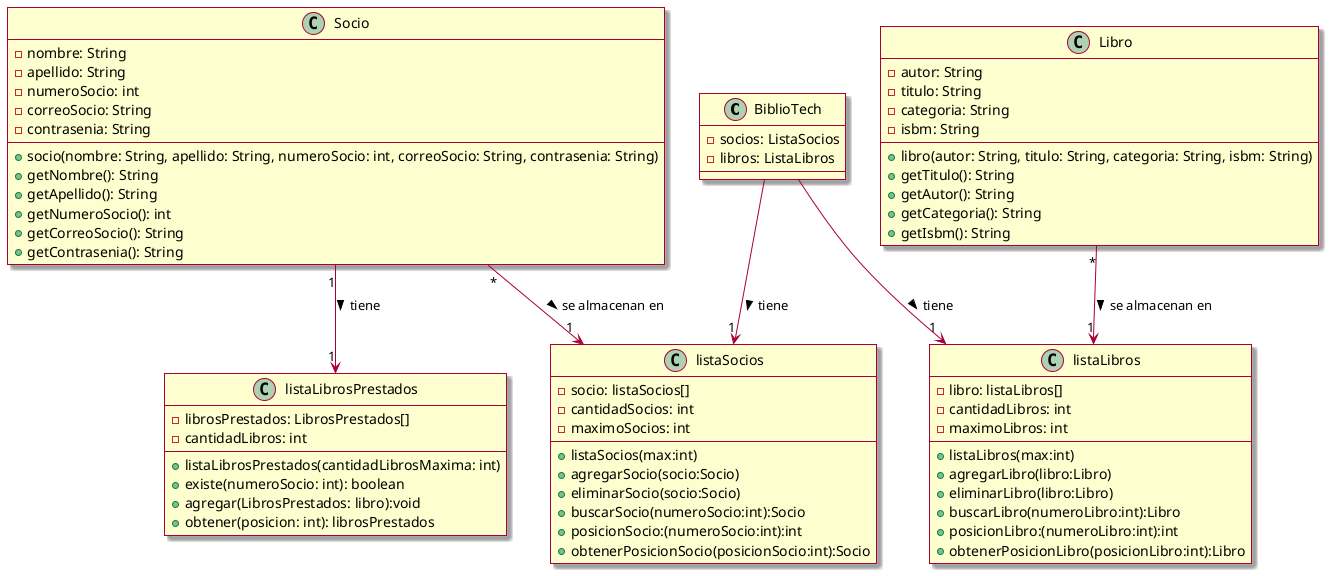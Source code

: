 @startuml
top to bottom direction
skin rose

class BiblioTech {
-socios: ListaSocios
-libros: ListaLibros
}

class Socio {
-nombre: String
-apellido: String
-numeroSocio: int
-correoSocio: String
-contrasenia: String

+socio(nombre: String, apellido: String, numeroSocio: int, correoSocio: String, contrasenia: String)
+getNombre(): String
+getApellido(): String
+getNumeroSocio(): int
+getCorreoSocio(): String
+getContrasenia(): String
}

class Libro {
-autor: String
-titulo: String
-categoria: String
-isbm: String

+libro(autor: String, titulo: String, categoria: String, isbm: String)
+getTitulo(): String
+getAutor(): String
+getCategoria(): String
+getIsbm(): String
}

class listaLibrosPrestados {
-librosPrestados: LibrosPrestados[]
-cantidadLibros: int

+listaLibrosPrestados(cantidadLibrosMaxima: int)
+existe(numeroSocio: int): boolean
+agregar(LibrosPrestados: libro):void
+obtener(posicion: int): librosPrestados
}

class listaSocios {
-socio: listaSocios[]
-cantidadSocios: int
-maximoSocios: int

+listaSocios(max:int)
+agregarSocio(socio:Socio)
+eliminarSocio(socio:Socio)
+buscarSocio(numeroSocio:int):Socio
+posicionSocio:(numeroSocio:int):int
+obtenerPosicionSocio(posicionSocio:int):Socio
}
class listaLibros {
-libro: listaLibros[]
-cantidadLibros: int
-maximoLibros: int

+listaLibros(max:int)
+agregarLibro(libro:Libro)
+eliminarLibro(libro:Libro)
+buscarLibro(numeroLibro:int):Libro
+posicionLibro:(numeroLibro:int):int
+obtenerPosicionLibro(posicionLibro:int):Libro
}

BiblioTech  --> "1" listaLibros: tiene >
BiblioTech  --> "1" listaSocios: tiene >

Socio "*" --> "1" listaSocios: se almacenan en >
Libro "*" --> "1" listaLibros: se almacenan en >

Socio "1" --> "1" listaLibrosPrestados: tiene >


@enduml